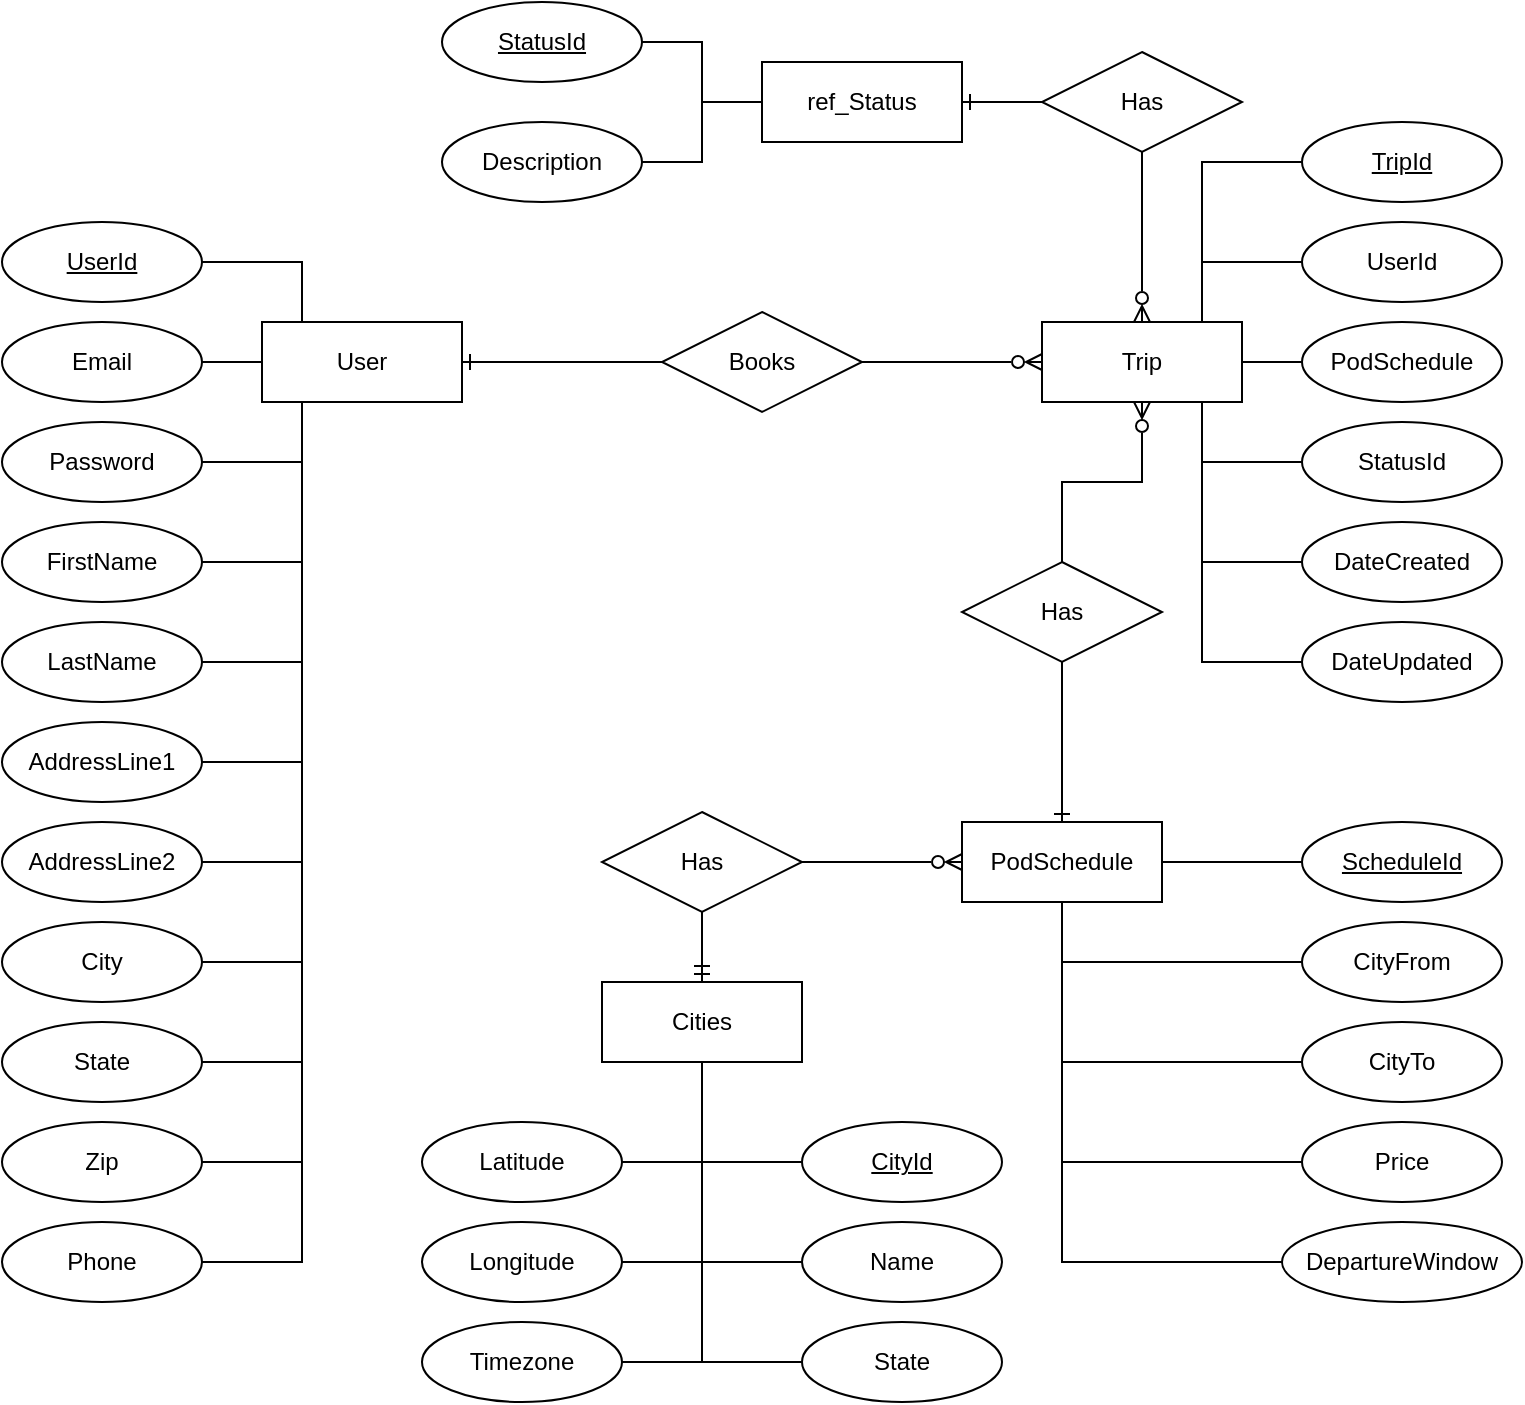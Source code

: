 <mxfile version="16.5.4" type="device"><diagram id="0dcTbaIEa-ZtcshpaX8N" name="Page-1"><mxGraphModel dx="1422" dy="709" grid="1" gridSize="10" guides="1" tooltips="1" connect="1" arrows="1" fold="1" page="1" pageScale="1" pageWidth="850" pageHeight="1100" math="0" shadow="0"><root><mxCell id="0"/><mxCell id="1" parent="0"/><mxCell id="RmYUX2ybo7qu3u5Lbw_r-1" value="" style="edgeStyle=orthogonalEdgeStyle;rounded=0;orthogonalLoop=1;jettySize=auto;html=1;startArrow=ERone;startFill=0;endArrow=none;endFill=0;" parent="1" source="qK2bL2GRXEqikeVUcY7V-2" target="qK2bL2GRXEqikeVUcY7V-3" edge="1"><mxGeometry relative="1" as="geometry"/></mxCell><mxCell id="qK2bL2GRXEqikeVUcY7V-2" value="User" style="whiteSpace=wrap;html=1;align=center;" parent="1" vertex="1"><mxGeometry x="160" y="190" width="100" height="40" as="geometry"/></mxCell><mxCell id="RmYUX2ybo7qu3u5Lbw_r-12" value="" style="edgeStyle=orthogonalEdgeStyle;rounded=0;orthogonalLoop=1;jettySize=auto;html=1;startArrow=none;startFill=0;endArrow=ERzeroToMany;endFill=0;" parent="1" source="qK2bL2GRXEqikeVUcY7V-3" target="RmYUX2ybo7qu3u5Lbw_r-11" edge="1"><mxGeometry relative="1" as="geometry"><mxPoint x="410" y="210" as="sourcePoint"/></mxGeometry></mxCell><mxCell id="RmYUX2ybo7qu3u5Lbw_r-95" style="edgeStyle=orthogonalEdgeStyle;rounded=0;orthogonalLoop=1;jettySize=auto;html=1;startArrow=none;startFill=0;endArrow=none;endFill=0;" parent="1" source="qK2bL2GRXEqikeVUcY7V-4" target="qK2bL2GRXEqikeVUcY7V-2" edge="1"><mxGeometry relative="1" as="geometry"><Array as="points"><mxPoint x="180" y="460"/></Array></mxGeometry></mxCell><mxCell id="qK2bL2GRXEqikeVUcY7V-4" value="AddressLine2" style="ellipse;whiteSpace=wrap;html=1;align=center;" parent="1" vertex="1"><mxGeometry x="30" y="440" width="100" height="40" as="geometry"/></mxCell><mxCell id="RmYUX2ybo7qu3u5Lbw_r-90" style="edgeStyle=orthogonalEdgeStyle;rounded=0;orthogonalLoop=1;jettySize=auto;html=1;startArrow=none;startFill=0;endArrow=none;endFill=0;" parent="1" source="qK2bL2GRXEqikeVUcY7V-5" target="qK2bL2GRXEqikeVUcY7V-2" edge="1"><mxGeometry relative="1" as="geometry"><Array as="points"><mxPoint x="180" y="160"/></Array></mxGeometry></mxCell><mxCell id="qK2bL2GRXEqikeVUcY7V-5" value="UserId" style="ellipse;whiteSpace=wrap;html=1;align=center;fontStyle=4;" parent="1" vertex="1"><mxGeometry x="30" y="140" width="100" height="40" as="geometry"/></mxCell><mxCell id="RmYUX2ybo7qu3u5Lbw_r-94" style="edgeStyle=orthogonalEdgeStyle;rounded=0;orthogonalLoop=1;jettySize=auto;html=1;startArrow=none;startFill=0;endArrow=none;endFill=0;" parent="1" source="qK2bL2GRXEqikeVUcY7V-7" target="qK2bL2GRXEqikeVUcY7V-2" edge="1"><mxGeometry relative="1" as="geometry"><Array as="points"><mxPoint x="180" y="410"/></Array></mxGeometry></mxCell><mxCell id="qK2bL2GRXEqikeVUcY7V-7" value="AddressLine1" style="ellipse;whiteSpace=wrap;html=1;align=center;" parent="1" vertex="1"><mxGeometry x="30" y="390" width="100" height="40" as="geometry"/></mxCell><mxCell id="RmYUX2ybo7qu3u5Lbw_r-93" style="edgeStyle=orthogonalEdgeStyle;rounded=0;orthogonalLoop=1;jettySize=auto;html=1;startArrow=none;startFill=0;endArrow=none;endFill=0;" parent="1" source="qK2bL2GRXEqikeVUcY7V-8" target="qK2bL2GRXEqikeVUcY7V-2" edge="1"><mxGeometry relative="1" as="geometry"><Array as="points"><mxPoint x="180" y="360"/></Array></mxGeometry></mxCell><mxCell id="qK2bL2GRXEqikeVUcY7V-8" value="LastName" style="ellipse;whiteSpace=wrap;html=1;align=center;" parent="1" vertex="1"><mxGeometry x="30" y="340" width="100" height="40" as="geometry"/></mxCell><mxCell id="RmYUX2ybo7qu3u5Lbw_r-92" style="edgeStyle=orthogonalEdgeStyle;rounded=0;orthogonalLoop=1;jettySize=auto;html=1;startArrow=none;startFill=0;endArrow=none;endFill=0;" parent="1" source="qK2bL2GRXEqikeVUcY7V-9" target="qK2bL2GRXEqikeVUcY7V-2" edge="1"><mxGeometry relative="1" as="geometry"><Array as="points"><mxPoint x="180" y="310"/></Array></mxGeometry></mxCell><mxCell id="qK2bL2GRXEqikeVUcY7V-9" value="FirstName" style="ellipse;whiteSpace=wrap;html=1;align=center;" parent="1" vertex="1"><mxGeometry x="30" y="290" width="100" height="40" as="geometry"/></mxCell><mxCell id="RmYUX2ybo7qu3u5Lbw_r-91" style="edgeStyle=orthogonalEdgeStyle;rounded=0;orthogonalLoop=1;jettySize=auto;html=1;startArrow=none;startFill=0;endArrow=none;endFill=0;" parent="1" source="qK2bL2GRXEqikeVUcY7V-10" target="qK2bL2GRXEqikeVUcY7V-2" edge="1"><mxGeometry relative="1" as="geometry"><Array as="points"><mxPoint x="180" y="260"/></Array></mxGeometry></mxCell><mxCell id="qK2bL2GRXEqikeVUcY7V-10" value="Password" style="ellipse;whiteSpace=wrap;html=1;align=center;" parent="1" vertex="1"><mxGeometry x="30" y="240" width="100" height="40" as="geometry"/></mxCell><mxCell id="RmYUX2ybo7qu3u5Lbw_r-96" style="edgeStyle=orthogonalEdgeStyle;rounded=0;orthogonalLoop=1;jettySize=auto;html=1;startArrow=none;startFill=0;endArrow=none;endFill=0;" parent="1" source="qK2bL2GRXEqikeVUcY7V-11" target="qK2bL2GRXEqikeVUcY7V-2" edge="1"><mxGeometry relative="1" as="geometry"><Array as="points"><mxPoint x="180" y="510"/></Array></mxGeometry></mxCell><mxCell id="qK2bL2GRXEqikeVUcY7V-11" value="City" style="ellipse;whiteSpace=wrap;html=1;align=center;" parent="1" vertex="1"><mxGeometry x="30" y="490" width="100" height="40" as="geometry"/></mxCell><mxCell id="RmYUX2ybo7qu3u5Lbw_r-97" style="edgeStyle=orthogonalEdgeStyle;rounded=0;orthogonalLoop=1;jettySize=auto;html=1;startArrow=none;startFill=0;endArrow=none;endFill=0;" parent="1" source="qK2bL2GRXEqikeVUcY7V-23" target="qK2bL2GRXEqikeVUcY7V-2" edge="1"><mxGeometry relative="1" as="geometry"><Array as="points"><mxPoint x="180" y="560"/></Array></mxGeometry></mxCell><mxCell id="qK2bL2GRXEqikeVUcY7V-23" value="State" style="ellipse;whiteSpace=wrap;html=1;align=center;" parent="1" vertex="1"><mxGeometry x="30" y="540" width="100" height="40" as="geometry"/></mxCell><mxCell id="RmYUX2ybo7qu3u5Lbw_r-99" style="edgeStyle=orthogonalEdgeStyle;rounded=0;orthogonalLoop=1;jettySize=auto;html=1;startArrow=none;startFill=0;endArrow=none;endFill=0;" parent="1" source="qK2bL2GRXEqikeVUcY7V-24" target="qK2bL2GRXEqikeVUcY7V-2" edge="1"><mxGeometry relative="1" as="geometry"><Array as="points"><mxPoint x="180" y="660"/></Array></mxGeometry></mxCell><mxCell id="qK2bL2GRXEqikeVUcY7V-24" value="Phone" style="ellipse;whiteSpace=wrap;html=1;align=center;" parent="1" vertex="1"><mxGeometry x="30" y="640" width="100" height="40" as="geometry"/></mxCell><mxCell id="RmYUX2ybo7qu3u5Lbw_r-98" style="edgeStyle=orthogonalEdgeStyle;rounded=0;orthogonalLoop=1;jettySize=auto;html=1;startArrow=none;startFill=0;endArrow=none;endFill=0;" parent="1" source="qK2bL2GRXEqikeVUcY7V-27" target="qK2bL2GRXEqikeVUcY7V-2" edge="1"><mxGeometry relative="1" as="geometry"><Array as="points"><mxPoint x="180" y="610"/></Array></mxGeometry></mxCell><mxCell id="qK2bL2GRXEqikeVUcY7V-27" value="Zip" style="ellipse;whiteSpace=wrap;html=1;align=center;" parent="1" vertex="1"><mxGeometry x="30" y="590" width="100" height="40" as="geometry"/></mxCell><mxCell id="RmYUX2ybo7qu3u5Lbw_r-89" style="edgeStyle=orthogonalEdgeStyle;rounded=0;orthogonalLoop=1;jettySize=auto;html=1;startArrow=none;startFill=0;endArrow=none;endFill=0;" parent="1" source="qK2bL2GRXEqikeVUcY7V-31" target="qK2bL2GRXEqikeVUcY7V-2" edge="1"><mxGeometry relative="1" as="geometry"/></mxCell><mxCell id="qK2bL2GRXEqikeVUcY7V-31" value="Email" style="ellipse;whiteSpace=wrap;html=1;align=center;" parent="1" vertex="1"><mxGeometry x="30" y="190" width="100" height="40" as="geometry"/></mxCell><mxCell id="RmYUX2ybo7qu3u5Lbw_r-57" style="edgeStyle=orthogonalEdgeStyle;rounded=0;orthogonalLoop=1;jettySize=auto;html=1;startArrow=ERzeroToMany;startFill=0;endArrow=none;endFill=0;" parent="1" source="RmYUX2ybo7qu3u5Lbw_r-11" target="RmYUX2ybo7qu3u5Lbw_r-42" edge="1"><mxGeometry relative="1" as="geometry"/></mxCell><mxCell id="RmYUX2ybo7qu3u5Lbw_r-11" value="Trip" style="whiteSpace=wrap;html=1;align=center;" parent="1" vertex="1"><mxGeometry x="550" y="190" width="100" height="40" as="geometry"/></mxCell><mxCell id="RmYUX2ybo7qu3u5Lbw_r-65" style="edgeStyle=orthogonalEdgeStyle;rounded=0;orthogonalLoop=1;jettySize=auto;html=1;startArrow=none;startFill=0;endArrow=none;endFill=0;" parent="1" source="RmYUX2ybo7qu3u5Lbw_r-14" target="RmYUX2ybo7qu3u5Lbw_r-11" edge="1"><mxGeometry relative="1" as="geometry"><Array as="points"><mxPoint x="630" y="160"/></Array></mxGeometry></mxCell><mxCell id="RmYUX2ybo7qu3u5Lbw_r-14" value="UserId" style="ellipse;whiteSpace=wrap;html=1;align=center;" parent="1" vertex="1"><mxGeometry x="680" y="140" width="100" height="40" as="geometry"/></mxCell><mxCell id="RmYUX2ybo7qu3u5Lbw_r-67" style="edgeStyle=orthogonalEdgeStyle;rounded=0;orthogonalLoop=1;jettySize=auto;html=1;startArrow=none;startFill=0;endArrow=none;endFill=0;" parent="1" source="RmYUX2ybo7qu3u5Lbw_r-15" target="RmYUX2ybo7qu3u5Lbw_r-11" edge="1"><mxGeometry relative="1" as="geometry"><Array as="points"><mxPoint x="680" y="210"/><mxPoint x="680" y="210"/></Array></mxGeometry></mxCell><mxCell id="RmYUX2ybo7qu3u5Lbw_r-15" value="PodSchedule" style="ellipse;whiteSpace=wrap;html=1;align=center;" parent="1" vertex="1"><mxGeometry x="680" y="190" width="100" height="40" as="geometry"/></mxCell><mxCell id="RmYUX2ybo7qu3u5Lbw_r-68" style="edgeStyle=orthogonalEdgeStyle;rounded=0;orthogonalLoop=1;jettySize=auto;html=1;startArrow=none;startFill=0;endArrow=none;endFill=0;" parent="1" source="RmYUX2ybo7qu3u5Lbw_r-16" target="RmYUX2ybo7qu3u5Lbw_r-11" edge="1"><mxGeometry relative="1" as="geometry"><Array as="points"><mxPoint x="630" y="260"/></Array></mxGeometry></mxCell><mxCell id="RmYUX2ybo7qu3u5Lbw_r-16" value="StatusId" style="ellipse;whiteSpace=wrap;html=1;align=center;" parent="1" vertex="1"><mxGeometry x="680" y="240" width="100" height="40" as="geometry"/></mxCell><mxCell id="RmYUX2ybo7qu3u5Lbw_r-70" style="edgeStyle=orthogonalEdgeStyle;rounded=0;orthogonalLoop=1;jettySize=auto;html=1;startArrow=none;startFill=0;endArrow=none;endFill=0;" parent="1" source="RmYUX2ybo7qu3u5Lbw_r-17" target="RmYUX2ybo7qu3u5Lbw_r-11" edge="1"><mxGeometry relative="1" as="geometry"><Array as="points"><mxPoint x="630" y="360"/></Array></mxGeometry></mxCell><mxCell id="RmYUX2ybo7qu3u5Lbw_r-17" value="&lt;div&gt;DateUpdated&lt;/div&gt;" style="ellipse;whiteSpace=wrap;html=1;align=center;" parent="1" vertex="1"><mxGeometry x="680" y="340" width="100" height="40" as="geometry"/></mxCell><mxCell id="RmYUX2ybo7qu3u5Lbw_r-69" style="edgeStyle=orthogonalEdgeStyle;rounded=0;orthogonalLoop=1;jettySize=auto;html=1;startArrow=none;startFill=0;endArrow=none;endFill=0;" parent="1" source="RmYUX2ybo7qu3u5Lbw_r-18" target="RmYUX2ybo7qu3u5Lbw_r-11" edge="1"><mxGeometry relative="1" as="geometry"><Array as="points"><mxPoint x="630" y="310"/></Array></mxGeometry></mxCell><mxCell id="RmYUX2ybo7qu3u5Lbw_r-18" value="DateCreated" style="ellipse;whiteSpace=wrap;html=1;align=center;" parent="1" vertex="1"><mxGeometry x="680" y="290" width="100" height="40" as="geometry"/></mxCell><mxCell id="RmYUX2ybo7qu3u5Lbw_r-40" value="ref_Status" style="whiteSpace=wrap;html=1;align=center;" parent="1" vertex="1"><mxGeometry x="410" y="60" width="100" height="40" as="geometry"/></mxCell><mxCell id="RmYUX2ybo7qu3u5Lbw_r-58" style="edgeStyle=orthogonalEdgeStyle;rounded=0;orthogonalLoop=1;jettySize=auto;html=1;startArrow=ERone;startFill=0;endArrow=none;endFill=0;" parent="1" source="RmYUX2ybo7qu3u5Lbw_r-41" target="RmYUX2ybo7qu3u5Lbw_r-42" edge="1"><mxGeometry relative="1" as="geometry"/></mxCell><mxCell id="RmYUX2ybo7qu3u5Lbw_r-41" value="PodSchedule" style="whiteSpace=wrap;html=1;align=center;" parent="1" vertex="1"><mxGeometry x="510" y="440" width="100" height="40" as="geometry"/></mxCell><mxCell id="RmYUX2ybo7qu3u5Lbw_r-42" value="Has" style="shape=rhombus;perimeter=rhombusPerimeter;whiteSpace=wrap;html=1;align=center;" parent="1" vertex="1"><mxGeometry x="510" y="310" width="100" height="50" as="geometry"/></mxCell><mxCell id="RmYUX2ybo7qu3u5Lbw_r-56" style="edgeStyle=orthogonalEdgeStyle;rounded=0;orthogonalLoop=1;jettySize=auto;html=1;startArrow=none;startFill=0;endArrow=none;endFill=0;" parent="1" source="RmYUX2ybo7qu3u5Lbw_r-46" target="RmYUX2ybo7qu3u5Lbw_r-40" edge="1"><mxGeometry relative="1" as="geometry"/></mxCell><mxCell id="RmYUX2ybo7qu3u5Lbw_r-46" value="Description" style="ellipse;whiteSpace=wrap;html=1;align=center;" parent="1" vertex="1"><mxGeometry x="250" y="90" width="100" height="40" as="geometry"/></mxCell><mxCell id="RmYUX2ybo7qu3u5Lbw_r-62" style="edgeStyle=orthogonalEdgeStyle;rounded=0;orthogonalLoop=1;jettySize=auto;html=1;startArrow=none;startFill=0;endArrow=none;endFill=0;" parent="1" source="RmYUX2ybo7qu3u5Lbw_r-47" target="RmYUX2ybo7qu3u5Lbw_r-11" edge="1"><mxGeometry relative="1" as="geometry"><Array as="points"><mxPoint x="630" y="110"/></Array></mxGeometry></mxCell><mxCell id="RmYUX2ybo7qu3u5Lbw_r-47" value="TripId" style="ellipse;whiteSpace=wrap;html=1;align=center;fontStyle=4;" parent="1" vertex="1"><mxGeometry x="680" y="90" width="100" height="40" as="geometry"/></mxCell><mxCell id="RmYUX2ybo7qu3u5Lbw_r-52" value="" style="edgeStyle=orthogonalEdgeStyle;rounded=0;orthogonalLoop=1;jettySize=auto;html=1;startArrow=none;startFill=0;endArrow=ERone;endFill=0;" parent="1" source="RmYUX2ybo7qu3u5Lbw_r-50" target="RmYUX2ybo7qu3u5Lbw_r-40" edge="1"><mxGeometry relative="1" as="geometry"/></mxCell><mxCell id="RmYUX2ybo7qu3u5Lbw_r-53" value="" style="edgeStyle=orthogonalEdgeStyle;rounded=0;orthogonalLoop=1;jettySize=auto;html=1;startArrow=none;startFill=0;endArrow=ERzeroToMany;endFill=0;" parent="1" source="RmYUX2ybo7qu3u5Lbw_r-50" target="RmYUX2ybo7qu3u5Lbw_r-11" edge="1"><mxGeometry relative="1" as="geometry"/></mxCell><mxCell id="RmYUX2ybo7qu3u5Lbw_r-50" value="Has" style="shape=rhombus;perimeter=rhombusPerimeter;whiteSpace=wrap;html=1;align=center;" parent="1" vertex="1"><mxGeometry x="550" y="55" width="100" height="50" as="geometry"/></mxCell><mxCell id="RmYUX2ybo7qu3u5Lbw_r-55" style="edgeStyle=orthogonalEdgeStyle;rounded=0;orthogonalLoop=1;jettySize=auto;html=1;startArrow=none;startFill=0;endArrow=none;endFill=0;" parent="1" source="RmYUX2ybo7qu3u5Lbw_r-27" target="RmYUX2ybo7qu3u5Lbw_r-40" edge="1"><mxGeometry relative="1" as="geometry"/></mxCell><mxCell id="RmYUX2ybo7qu3u5Lbw_r-27" value="StatusId" style="ellipse;whiteSpace=wrap;html=1;align=center;fontStyle=4;" parent="1" vertex="1"><mxGeometry x="250" y="30" width="100" height="40" as="geometry"/></mxCell><mxCell id="qK2bL2GRXEqikeVUcY7V-3" value="Books" style="shape=rhombus;perimeter=rhombusPerimeter;whiteSpace=wrap;html=1;align=center;" parent="1" vertex="1"><mxGeometry x="360" y="185" width="100" height="50" as="geometry"/></mxCell><mxCell id="RmYUX2ybo7qu3u5Lbw_r-72" style="edgeStyle=orthogonalEdgeStyle;rounded=0;orthogonalLoop=1;jettySize=auto;html=1;startArrow=none;startFill=0;endArrow=none;endFill=0;" parent="1" source="RmYUX2ybo7qu3u5Lbw_r-71" target="RmYUX2ybo7qu3u5Lbw_r-41" edge="1"><mxGeometry relative="1" as="geometry"/></mxCell><mxCell id="RmYUX2ybo7qu3u5Lbw_r-71" value="ScheduleId" style="ellipse;whiteSpace=wrap;html=1;align=center;fontStyle=4;" parent="1" vertex="1"><mxGeometry x="680" y="440" width="100" height="40" as="geometry"/></mxCell><mxCell id="RmYUX2ybo7qu3u5Lbw_r-74" style="edgeStyle=orthogonalEdgeStyle;rounded=0;orthogonalLoop=1;jettySize=auto;html=1;startArrow=none;startFill=0;endArrow=none;endFill=0;" parent="1" source="RmYUX2ybo7qu3u5Lbw_r-73" target="RmYUX2ybo7qu3u5Lbw_r-41" edge="1"><mxGeometry relative="1" as="geometry"><Array as="points"><mxPoint x="560" y="510"/></Array></mxGeometry></mxCell><mxCell id="RmYUX2ybo7qu3u5Lbw_r-73" value="CityFrom" style="ellipse;whiteSpace=wrap;html=1;align=center;" parent="1" vertex="1"><mxGeometry x="680" y="490" width="100" height="40" as="geometry"/></mxCell><mxCell id="RmYUX2ybo7qu3u5Lbw_r-76" style="edgeStyle=orthogonalEdgeStyle;rounded=0;orthogonalLoop=1;jettySize=auto;html=1;startArrow=none;startFill=0;endArrow=none;endFill=0;" parent="1" source="RmYUX2ybo7qu3u5Lbw_r-75" target="RmYUX2ybo7qu3u5Lbw_r-41" edge="1"><mxGeometry relative="1" as="geometry"><Array as="points"><mxPoint x="560" y="560"/></Array></mxGeometry></mxCell><mxCell id="RmYUX2ybo7qu3u5Lbw_r-75" value="CityTo" style="ellipse;whiteSpace=wrap;html=1;align=center;" parent="1" vertex="1"><mxGeometry x="680" y="540" width="100" height="40" as="geometry"/></mxCell><mxCell id="RmYUX2ybo7qu3u5Lbw_r-77" value="&lt;div&gt;Cities&lt;/div&gt;" style="whiteSpace=wrap;html=1;align=center;" parent="1" vertex="1"><mxGeometry x="330" y="520" width="100" height="40" as="geometry"/></mxCell><mxCell id="RmYUX2ybo7qu3u5Lbw_r-81" style="edgeStyle=orthogonalEdgeStyle;rounded=0;orthogonalLoop=1;jettySize=auto;html=1;startArrow=none;startFill=0;endArrow=none;endFill=0;" parent="1" source="RmYUX2ybo7qu3u5Lbw_r-79" target="RmYUX2ybo7qu3u5Lbw_r-41" edge="1"><mxGeometry relative="1" as="geometry"><Array as="points"><mxPoint x="560" y="660"/></Array></mxGeometry></mxCell><mxCell id="RmYUX2ybo7qu3u5Lbw_r-79" value="DepartureWindow" style="ellipse;whiteSpace=wrap;html=1;align=center;" parent="1" vertex="1"><mxGeometry x="670" y="640" width="120" height="40" as="geometry"/></mxCell><mxCell id="RmYUX2ybo7qu3u5Lbw_r-88" style="edgeStyle=orthogonalEdgeStyle;rounded=0;orthogonalLoop=1;jettySize=auto;html=1;startArrow=none;startFill=0;endArrow=none;endFill=0;" parent="1" source="RmYUX2ybo7qu3u5Lbw_r-87" target="RmYUX2ybo7qu3u5Lbw_r-41" edge="1"><mxGeometry relative="1" as="geometry"><Array as="points"><mxPoint x="560" y="610"/></Array></mxGeometry></mxCell><mxCell id="RmYUX2ybo7qu3u5Lbw_r-87" value="Price" style="ellipse;whiteSpace=wrap;html=1;align=center;" parent="1" vertex="1"><mxGeometry x="680" y="590" width="100" height="40" as="geometry"/></mxCell><mxCell id="RmYUX2ybo7qu3u5Lbw_r-114" style="edgeStyle=orthogonalEdgeStyle;rounded=0;orthogonalLoop=1;jettySize=auto;html=1;startArrow=none;startFill=0;endArrow=none;endFill=0;" parent="1" source="RmYUX2ybo7qu3u5Lbw_r-100" target="RmYUX2ybo7qu3u5Lbw_r-77" edge="1"><mxGeometry relative="1" as="geometry"><Array as="points"><mxPoint x="380" y="610"/></Array></mxGeometry></mxCell><mxCell id="RmYUX2ybo7qu3u5Lbw_r-100" value="CityId" style="ellipse;whiteSpace=wrap;html=1;align=center;fontStyle=4;" parent="1" vertex="1"><mxGeometry x="430" y="590" width="100" height="40" as="geometry"/></mxCell><mxCell id="RmYUX2ybo7qu3u5Lbw_r-103" value="" style="edgeStyle=orthogonalEdgeStyle;rounded=0;orthogonalLoop=1;jettySize=auto;html=1;startArrow=none;startFill=0;endArrow=ERzeroToMany;endFill=0;" parent="1" source="RmYUX2ybo7qu3u5Lbw_r-102" target="RmYUX2ybo7qu3u5Lbw_r-41" edge="1"><mxGeometry relative="1" as="geometry"><Array as="points"><mxPoint x="570" y="465"/><mxPoint x="570" y="465"/></Array></mxGeometry></mxCell><mxCell id="RmYUX2ybo7qu3u5Lbw_r-104" value="" style="edgeStyle=orthogonalEdgeStyle;rounded=0;orthogonalLoop=1;jettySize=auto;html=1;startArrow=none;startFill=0;endArrow=ERmandOne;endFill=0;" parent="1" source="RmYUX2ybo7qu3u5Lbw_r-102" target="RmYUX2ybo7qu3u5Lbw_r-77" edge="1"><mxGeometry relative="1" as="geometry"/></mxCell><mxCell id="RmYUX2ybo7qu3u5Lbw_r-102" value="Has" style="shape=rhombus;perimeter=rhombusPerimeter;whiteSpace=wrap;html=1;align=center;" parent="1" vertex="1"><mxGeometry x="330" y="435" width="100" height="50" as="geometry"/></mxCell><mxCell id="RmYUX2ybo7qu3u5Lbw_r-116" style="edgeStyle=orthogonalEdgeStyle;rounded=0;orthogonalLoop=1;jettySize=auto;html=1;startArrow=none;startFill=0;endArrow=none;endFill=0;" parent="1" source="RmYUX2ybo7qu3u5Lbw_r-105" target="RmYUX2ybo7qu3u5Lbw_r-77" edge="1"><mxGeometry relative="1" as="geometry"><Array as="points"><mxPoint x="380" y="710"/></Array></mxGeometry></mxCell><mxCell id="RmYUX2ybo7qu3u5Lbw_r-105" value="Timezone" style="ellipse;whiteSpace=wrap;html=1;align=center;" parent="1" vertex="1"><mxGeometry x="240" y="690" width="100" height="40" as="geometry"/></mxCell><mxCell id="RmYUX2ybo7qu3u5Lbw_r-117" style="edgeStyle=orthogonalEdgeStyle;rounded=0;orthogonalLoop=1;jettySize=auto;html=1;startArrow=none;startFill=0;endArrow=none;endFill=0;" parent="1" source="RmYUX2ybo7qu3u5Lbw_r-107" target="RmYUX2ybo7qu3u5Lbw_r-77" edge="1"><mxGeometry relative="1" as="geometry"><Array as="points"><mxPoint x="380" y="710"/></Array></mxGeometry></mxCell><mxCell id="RmYUX2ybo7qu3u5Lbw_r-107" value="State" style="ellipse;whiteSpace=wrap;html=1;align=center;" parent="1" vertex="1"><mxGeometry x="430" y="690" width="100" height="40" as="geometry"/></mxCell><mxCell id="RmYUX2ybo7qu3u5Lbw_r-115" style="edgeStyle=orthogonalEdgeStyle;rounded=0;orthogonalLoop=1;jettySize=auto;html=1;startArrow=none;startFill=0;endArrow=none;endFill=0;" parent="1" source="RmYUX2ybo7qu3u5Lbw_r-108" target="RmYUX2ybo7qu3u5Lbw_r-77" edge="1"><mxGeometry relative="1" as="geometry"><Array as="points"><mxPoint x="380" y="660"/></Array></mxGeometry></mxCell><mxCell id="RmYUX2ybo7qu3u5Lbw_r-108" value="Longitude" style="ellipse;whiteSpace=wrap;html=1;align=center;" parent="1" vertex="1"><mxGeometry x="240" y="640" width="100" height="40" as="geometry"/></mxCell><mxCell id="RmYUX2ybo7qu3u5Lbw_r-112" style="edgeStyle=orthogonalEdgeStyle;rounded=0;orthogonalLoop=1;jettySize=auto;html=1;startArrow=none;startFill=0;endArrow=none;endFill=0;" parent="1" source="RmYUX2ybo7qu3u5Lbw_r-109" target="RmYUX2ybo7qu3u5Lbw_r-77" edge="1"><mxGeometry relative="1" as="geometry"><Array as="points"><mxPoint x="380" y="610"/></Array></mxGeometry></mxCell><mxCell id="RmYUX2ybo7qu3u5Lbw_r-109" value="Latitude" style="ellipse;whiteSpace=wrap;html=1;align=center;" parent="1" vertex="1"><mxGeometry x="240" y="590" width="100" height="40" as="geometry"/></mxCell><mxCell id="RmYUX2ybo7qu3u5Lbw_r-113" style="edgeStyle=orthogonalEdgeStyle;rounded=0;orthogonalLoop=1;jettySize=auto;html=1;startArrow=none;startFill=0;endArrow=none;endFill=0;" parent="1" source="RmYUX2ybo7qu3u5Lbw_r-110" target="RmYUX2ybo7qu3u5Lbw_r-77" edge="1"><mxGeometry relative="1" as="geometry"><Array as="points"><mxPoint x="380" y="660"/></Array></mxGeometry></mxCell><mxCell id="RmYUX2ybo7qu3u5Lbw_r-110" value="Name" style="ellipse;whiteSpace=wrap;html=1;align=center;" parent="1" vertex="1"><mxGeometry x="430" y="640" width="100" height="40" as="geometry"/></mxCell></root></mxGraphModel></diagram></mxfile>